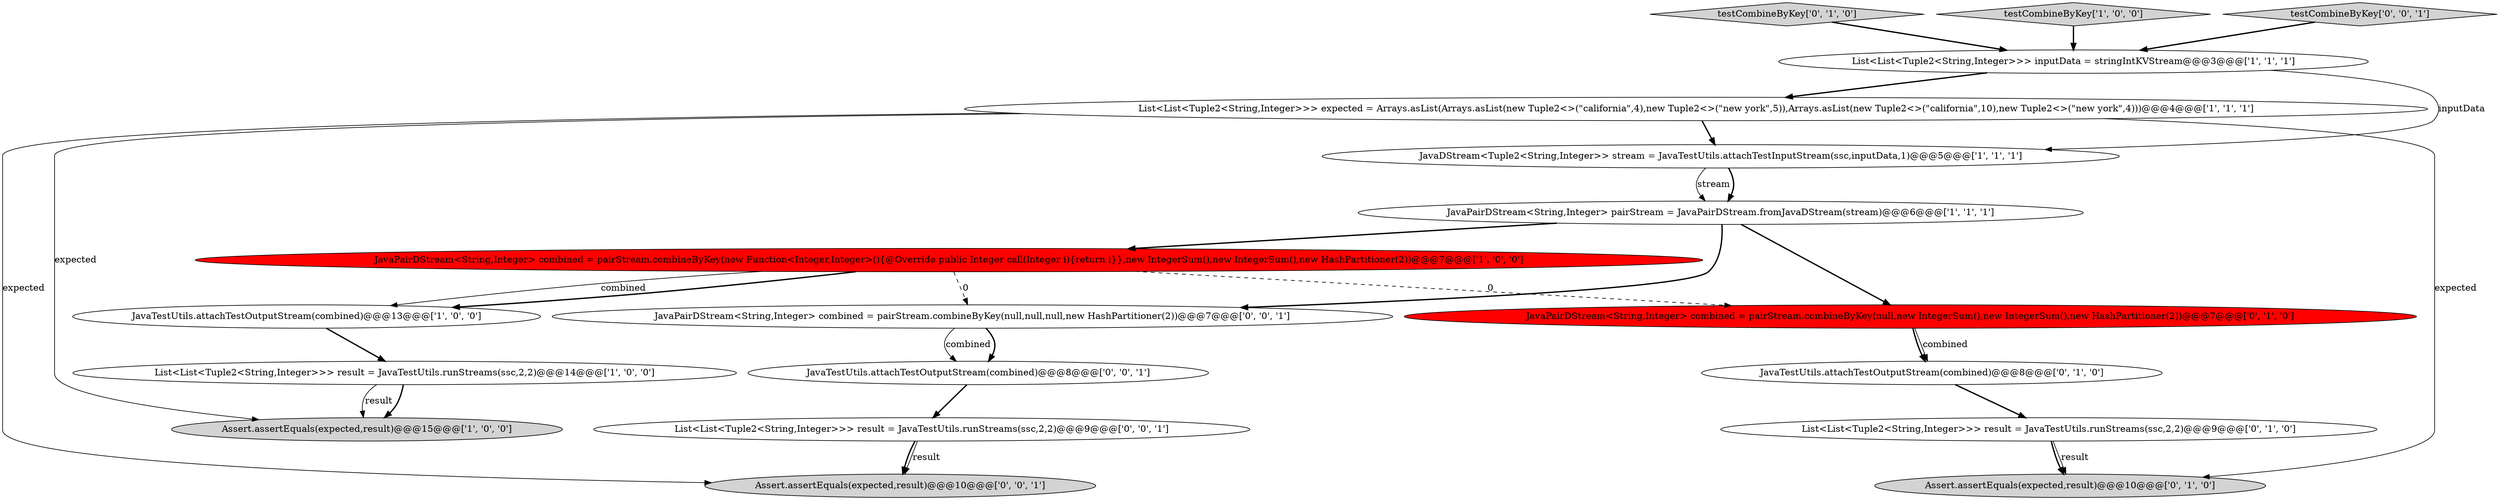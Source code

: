 digraph {
4 [style = filled, label = "List<List<Tuple2<String,Integer>>> result = JavaTestUtils.runStreams(ssc,2,2)@@@14@@@['1', '0', '0']", fillcolor = white, shape = ellipse image = "AAA0AAABBB1BBB"];
1 [style = filled, label = "JavaDStream<Tuple2<String,Integer>> stream = JavaTestUtils.attachTestInputStream(ssc,inputData,1)@@@5@@@['1', '1', '1']", fillcolor = white, shape = ellipse image = "AAA0AAABBB1BBB"];
13 [style = filled, label = "JavaPairDStream<String,Integer> combined = pairStream.combineByKey(null,new IntegerSum(),new IntegerSum(),new HashPartitioner(2))@@@7@@@['0', '1', '0']", fillcolor = red, shape = ellipse image = "AAA1AAABBB2BBB"];
10 [style = filled, label = "testCombineByKey['0', '1', '0']", fillcolor = lightgray, shape = diamond image = "AAA0AAABBB2BBB"];
17 [style = filled, label = "JavaPairDStream<String,Integer> combined = pairStream.combineByKey(null,null,null,new HashPartitioner(2))@@@7@@@['0', '0', '1']", fillcolor = white, shape = ellipse image = "AAA0AAABBB3BBB"];
9 [style = filled, label = "Assert.assertEquals(expected,result)@@@10@@@['0', '1', '0']", fillcolor = lightgray, shape = ellipse image = "AAA0AAABBB2BBB"];
3 [style = filled, label = "JavaPairDStream<String,Integer> pairStream = JavaPairDStream.fromJavaDStream(stream)@@@6@@@['1', '1', '1']", fillcolor = white, shape = ellipse image = "AAA0AAABBB1BBB"];
6 [style = filled, label = "Assert.assertEquals(expected,result)@@@15@@@['1', '0', '0']", fillcolor = lightgray, shape = ellipse image = "AAA0AAABBB1BBB"];
2 [style = filled, label = "JavaPairDStream<String,Integer> combined = pairStream.combineByKey(new Function<Integer,Integer>(){@Override public Integer call(Integer i){return i}},new IntegerSum(),new IntegerSum(),new HashPartitioner(2))@@@7@@@['1', '0', '0']", fillcolor = red, shape = ellipse image = "AAA1AAABBB1BBB"];
11 [style = filled, label = "List<List<Tuple2<String,Integer>>> result = JavaTestUtils.runStreams(ssc,2,2)@@@9@@@['0', '1', '0']", fillcolor = white, shape = ellipse image = "AAA0AAABBB2BBB"];
14 [style = filled, label = "List<List<Tuple2<String,Integer>>> result = JavaTestUtils.runStreams(ssc,2,2)@@@9@@@['0', '0', '1']", fillcolor = white, shape = ellipse image = "AAA0AAABBB3BBB"];
12 [style = filled, label = "JavaTestUtils.attachTestOutputStream(combined)@@@8@@@['0', '1', '0']", fillcolor = white, shape = ellipse image = "AAA0AAABBB2BBB"];
15 [style = filled, label = "JavaTestUtils.attachTestOutputStream(combined)@@@8@@@['0', '0', '1']", fillcolor = white, shape = ellipse image = "AAA0AAABBB3BBB"];
8 [style = filled, label = "List<List<Tuple2<String,Integer>>> expected = Arrays.asList(Arrays.asList(new Tuple2<>(\"california\",4),new Tuple2<>(\"new york\",5)),Arrays.asList(new Tuple2<>(\"california\",10),new Tuple2<>(\"new york\",4)))@@@4@@@['1', '1', '1']", fillcolor = white, shape = ellipse image = "AAA0AAABBB1BBB"];
7 [style = filled, label = "JavaTestUtils.attachTestOutputStream(combined)@@@13@@@['1', '0', '0']", fillcolor = white, shape = ellipse image = "AAA0AAABBB1BBB"];
0 [style = filled, label = "testCombineByKey['1', '0', '0']", fillcolor = lightgray, shape = diamond image = "AAA0AAABBB1BBB"];
16 [style = filled, label = "Assert.assertEquals(expected,result)@@@10@@@['0', '0', '1']", fillcolor = lightgray, shape = ellipse image = "AAA0AAABBB3BBB"];
18 [style = filled, label = "testCombineByKey['0', '0', '1']", fillcolor = lightgray, shape = diamond image = "AAA0AAABBB3BBB"];
5 [style = filled, label = "List<List<Tuple2<String,Integer>>> inputData = stringIntKVStream@@@3@@@['1', '1', '1']", fillcolor = white, shape = ellipse image = "AAA0AAABBB1BBB"];
14->16 [style = bold, label=""];
5->8 [style = bold, label=""];
15->14 [style = bold, label=""];
4->6 [style = bold, label=""];
12->11 [style = bold, label=""];
1->3 [style = bold, label=""];
14->16 [style = solid, label="result"];
8->16 [style = solid, label="expected"];
7->4 [style = bold, label=""];
11->9 [style = bold, label=""];
2->17 [style = dashed, label="0"];
8->6 [style = solid, label="expected"];
13->12 [style = solid, label="combined"];
5->1 [style = solid, label="inputData"];
8->1 [style = bold, label=""];
13->12 [style = bold, label=""];
2->7 [style = solid, label="combined"];
10->5 [style = bold, label=""];
3->2 [style = bold, label=""];
1->3 [style = solid, label="stream"];
2->13 [style = dashed, label="0"];
18->5 [style = bold, label=""];
11->9 [style = solid, label="result"];
17->15 [style = bold, label=""];
3->13 [style = bold, label=""];
3->17 [style = bold, label=""];
4->6 [style = solid, label="result"];
17->15 [style = solid, label="combined"];
2->7 [style = bold, label=""];
0->5 [style = bold, label=""];
8->9 [style = solid, label="expected"];
}
